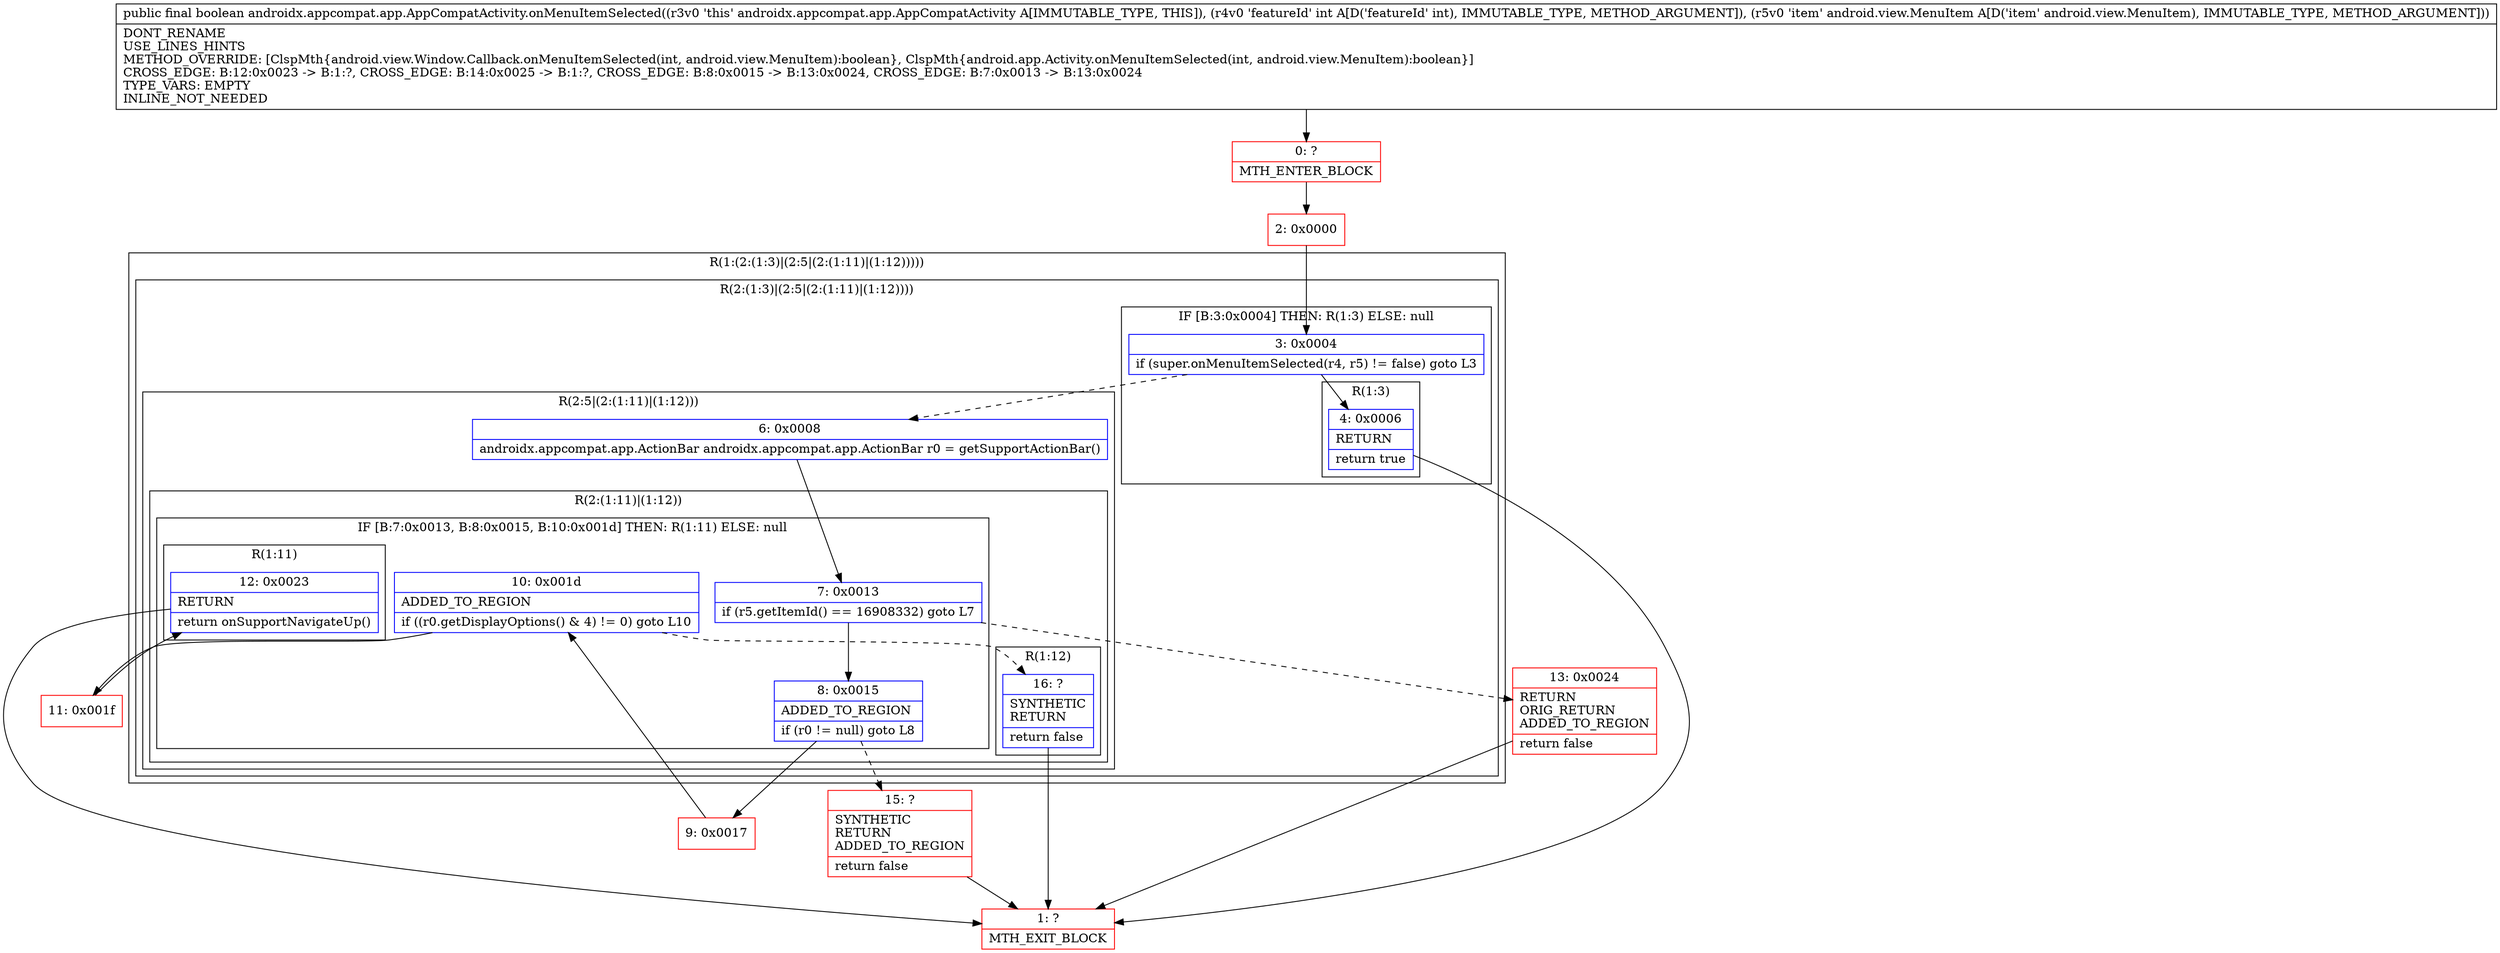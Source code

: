 digraph "CFG forandroidx.appcompat.app.AppCompatActivity.onMenuItemSelected(ILandroid\/view\/MenuItem;)Z" {
subgraph cluster_Region_1260836412 {
label = "R(1:(2:(1:3)|(2:5|(2:(1:11)|(1:12)))))";
node [shape=record,color=blue];
subgraph cluster_Region_1932317274 {
label = "R(2:(1:3)|(2:5|(2:(1:11)|(1:12))))";
node [shape=record,color=blue];
subgraph cluster_IfRegion_1798267191 {
label = "IF [B:3:0x0004] THEN: R(1:3) ELSE: null";
node [shape=record,color=blue];
Node_3 [shape=record,label="{3\:\ 0x0004|if (super.onMenuItemSelected(r4, r5) != false) goto L3\l}"];
subgraph cluster_Region_2028612992 {
label = "R(1:3)";
node [shape=record,color=blue];
Node_4 [shape=record,label="{4\:\ 0x0006|RETURN\l|return true\l}"];
}
}
subgraph cluster_Region_1738027869 {
label = "R(2:5|(2:(1:11)|(1:12)))";
node [shape=record,color=blue];
Node_6 [shape=record,label="{6\:\ 0x0008|androidx.appcompat.app.ActionBar androidx.appcompat.app.ActionBar r0 = getSupportActionBar()\l}"];
subgraph cluster_Region_92308375 {
label = "R(2:(1:11)|(1:12))";
node [shape=record,color=blue];
subgraph cluster_IfRegion_1847865308 {
label = "IF [B:7:0x0013, B:8:0x0015, B:10:0x001d] THEN: R(1:11) ELSE: null";
node [shape=record,color=blue];
Node_7 [shape=record,label="{7\:\ 0x0013|if (r5.getItemId() == 16908332) goto L7\l}"];
Node_8 [shape=record,label="{8\:\ 0x0015|ADDED_TO_REGION\l|if (r0 != null) goto L8\l}"];
Node_10 [shape=record,label="{10\:\ 0x001d|ADDED_TO_REGION\l|if ((r0.getDisplayOptions() & 4) != 0) goto L10\l}"];
subgraph cluster_Region_279654271 {
label = "R(1:11)";
node [shape=record,color=blue];
Node_12 [shape=record,label="{12\:\ 0x0023|RETURN\l|return onSupportNavigateUp()\l}"];
}
}
subgraph cluster_Region_10343044 {
label = "R(1:12)";
node [shape=record,color=blue];
Node_16 [shape=record,label="{16\:\ ?|SYNTHETIC\lRETURN\l|return false\l}"];
}
}
}
}
}
Node_0 [shape=record,color=red,label="{0\:\ ?|MTH_ENTER_BLOCK\l}"];
Node_2 [shape=record,color=red,label="{2\:\ 0x0000}"];
Node_1 [shape=record,color=red,label="{1\:\ ?|MTH_EXIT_BLOCK\l}"];
Node_9 [shape=record,color=red,label="{9\:\ 0x0017}"];
Node_11 [shape=record,color=red,label="{11\:\ 0x001f}"];
Node_15 [shape=record,color=red,label="{15\:\ ?|SYNTHETIC\lRETURN\lADDED_TO_REGION\l|return false\l}"];
Node_13 [shape=record,color=red,label="{13\:\ 0x0024|RETURN\lORIG_RETURN\lADDED_TO_REGION\l|return false\l}"];
MethodNode[shape=record,label="{public final boolean androidx.appcompat.app.AppCompatActivity.onMenuItemSelected((r3v0 'this' androidx.appcompat.app.AppCompatActivity A[IMMUTABLE_TYPE, THIS]), (r4v0 'featureId' int A[D('featureId' int), IMMUTABLE_TYPE, METHOD_ARGUMENT]), (r5v0 'item' android.view.MenuItem A[D('item' android.view.MenuItem), IMMUTABLE_TYPE, METHOD_ARGUMENT]))  | DONT_RENAME\lUSE_LINES_HINTS\lMETHOD_OVERRIDE: [ClspMth\{android.view.Window.Callback.onMenuItemSelected(int, android.view.MenuItem):boolean\}, ClspMth\{android.app.Activity.onMenuItemSelected(int, android.view.MenuItem):boolean\}]\lCROSS_EDGE: B:12:0x0023 \-\> B:1:?, CROSS_EDGE: B:14:0x0025 \-\> B:1:?, CROSS_EDGE: B:8:0x0015 \-\> B:13:0x0024, CROSS_EDGE: B:7:0x0013 \-\> B:13:0x0024\lTYPE_VARS: EMPTY\lINLINE_NOT_NEEDED\l}"];
MethodNode -> Node_0;Node_3 -> Node_4;
Node_3 -> Node_6[style=dashed];
Node_4 -> Node_1;
Node_6 -> Node_7;
Node_7 -> Node_8;
Node_7 -> Node_13[style=dashed];
Node_8 -> Node_9;
Node_8 -> Node_15[style=dashed];
Node_10 -> Node_11;
Node_10 -> Node_16[style=dashed];
Node_12 -> Node_1;
Node_16 -> Node_1;
Node_0 -> Node_2;
Node_2 -> Node_3;
Node_9 -> Node_10;
Node_11 -> Node_12;
Node_15 -> Node_1;
Node_13 -> Node_1;
}

